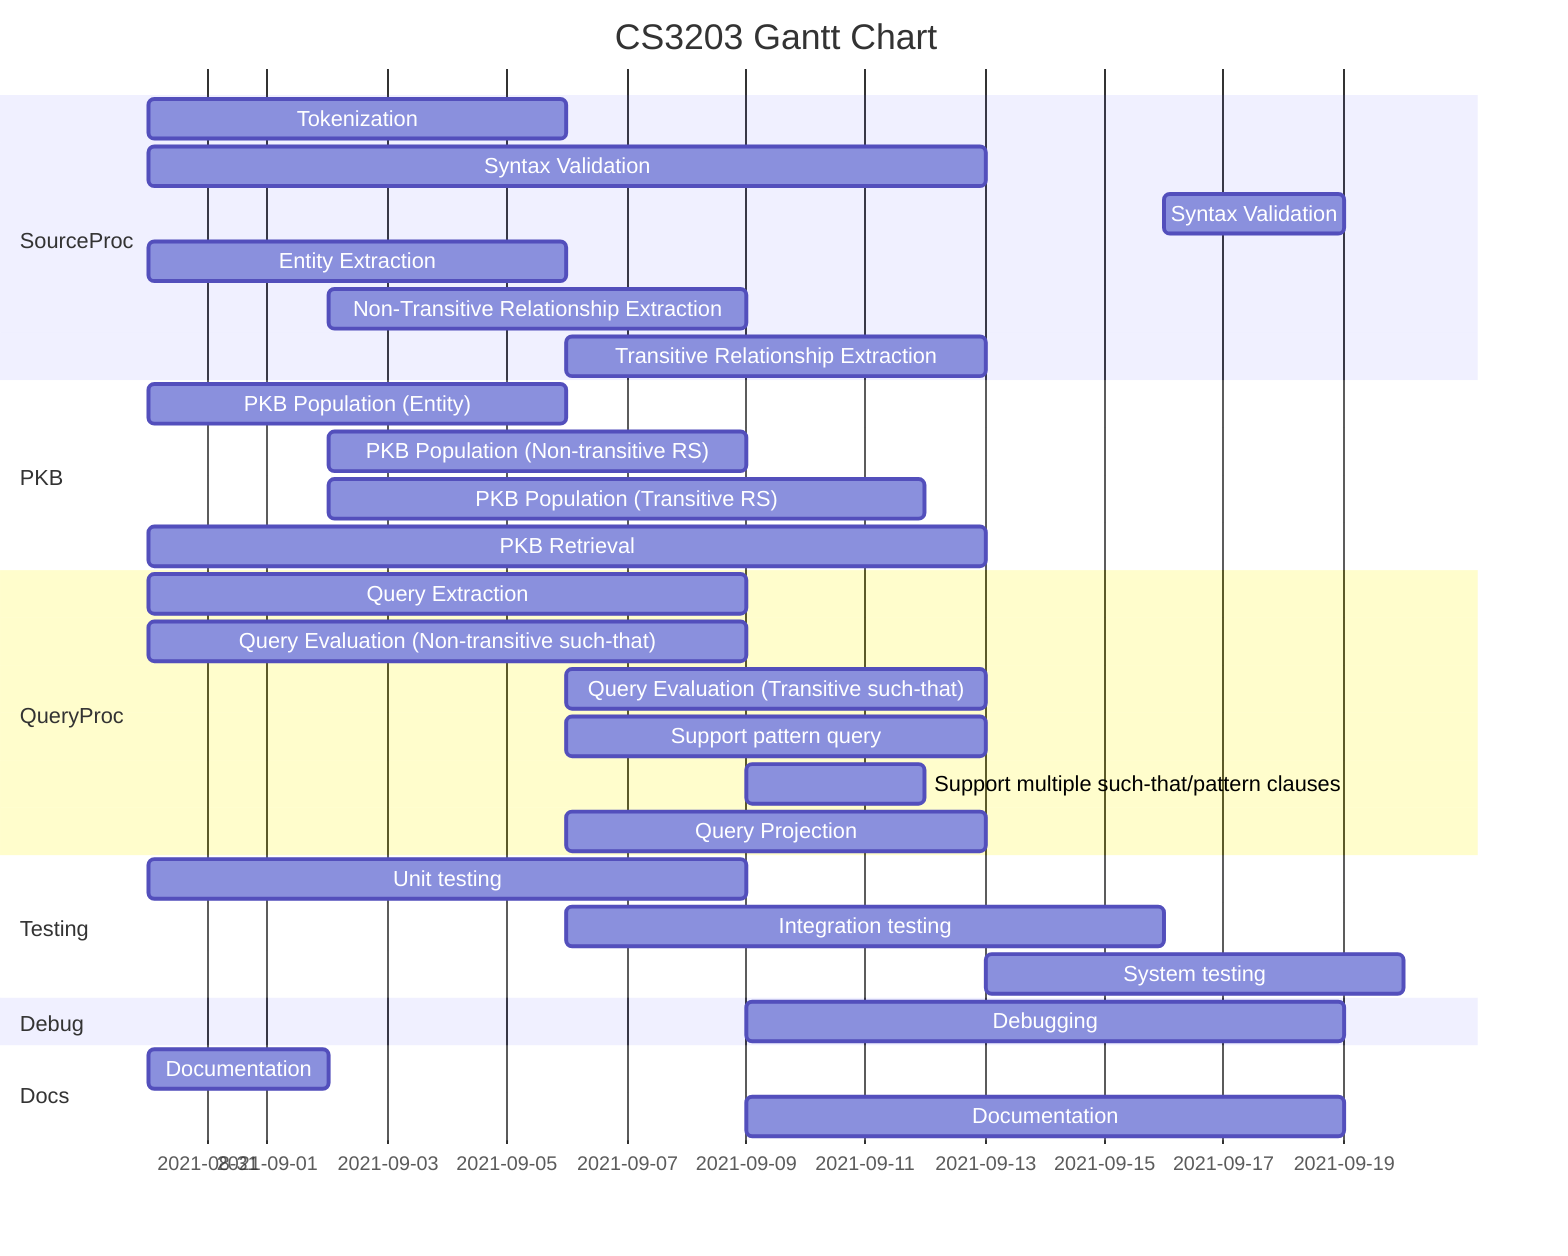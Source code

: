 gantt
    title CS3203 Gantt Chart
    dateFormat  YYYY-MM-DD
    section SourceProc
    Tokenization                                        :a1, 2021-08-30, 7d
    Syntax Validation                                   :a1, 2021-08-30, 14d
    Syntax Validation                                   :a1, 2021-09-16, 3d
    Entity Extraction                                   :a1, 2021-08-30, 7d
    Non-Transitive Relationship Extraction              :a1, 2021-09-02, 7d
    Transitive Relationship Extraction                  :a1, 2021-09-06, 7d
    section PKB
    PKB Population (Entity)                             :a1, 2021-08-30, 7d
    PKB Population (Non-transitive RS)                  :a1, 2021-09-02, 7d
    PKB Population (Transitive RS)                      :a1, 2021-09-02, 10d
    PKB Retrieval                                       :a1, 2021-08-30, 14d
    section QueryProc
    Query Extraction                                    :a1, 2021-08-30, 10d
    Query Evaluation (Non-transitive such-that)         :a1, 2021-08-30, 10d
    Query Evaluation (Transitive such-that)             :a1, 2021-09-06, 7d
    Support pattern query                               :a1, 2021-09-06, 7d
    Support multiple such-that/pattern clauses          :a1, 2021-09-09, 3d
    Query Projection                                    :a1, 2021-09-06, 7d
    section Testing
    Unit testing                                        :a1, 2021-08-30, 10d
    Integration testing                                 :a1, 2021-09-06, 10d
    System testing                                      :a1, 2021-09-13, 7d
    section Debug
    Debugging                                           :a1, 2021-09-09, 10d
    section Docs
    Documentation                                       :a1, 2021-08-30, 3d
    Documentation                                       :a1, 2021-09-09, 10d